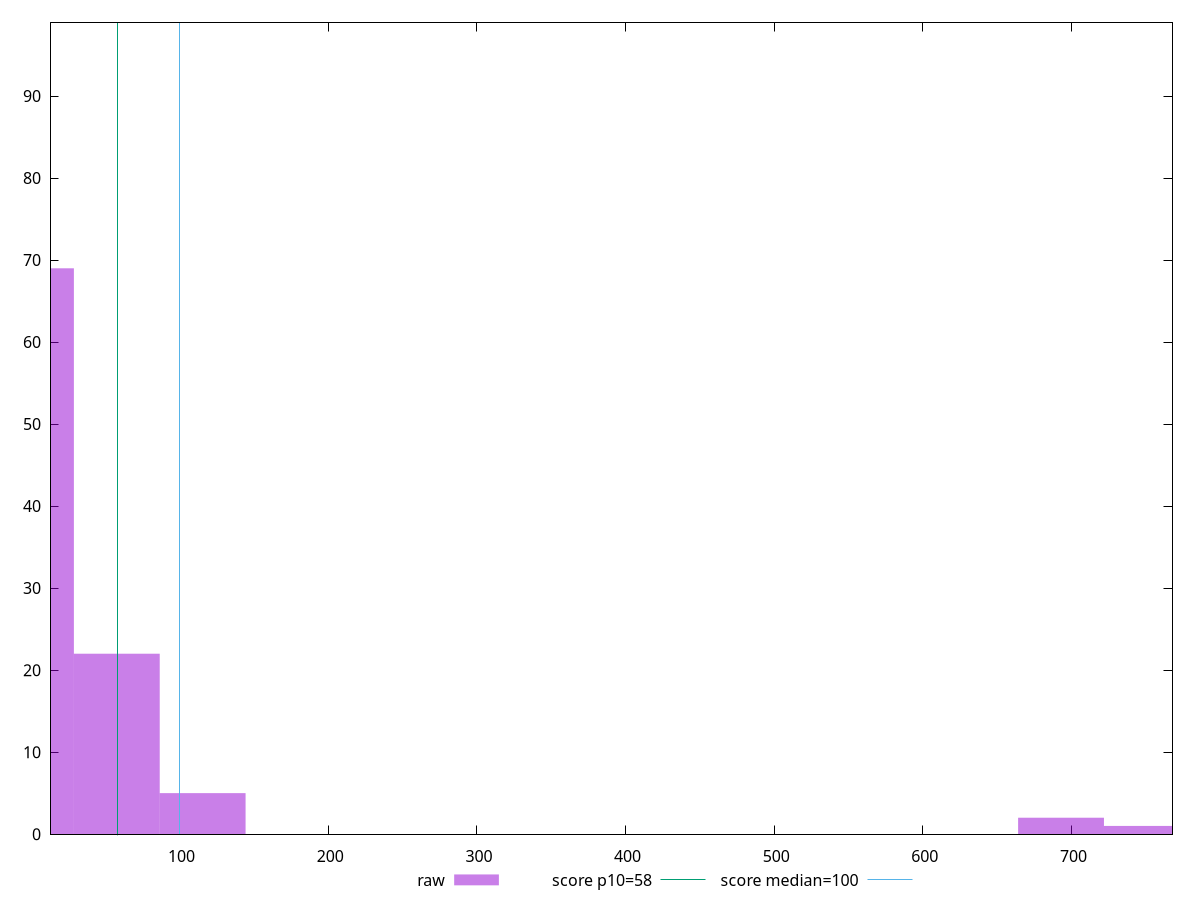 reset

$raw <<EOF
750.761438800468 1
693.0105588927397 2
57.75087990772831 22
0 69
115.50175981545662 5
EOF

set key outside below
set boxwidth 57.75087990772831
set xrange [12.8:768]
set yrange [0:99]
set trange [0:99]
set style fill transparent solid 0.5 noborder

set parametric
set terminal svg size 640, 490 enhanced background rgb 'white'
set output "report/report_00029_2021-02-24T13-36-40.390Z/estimated-input-latency/samples/card/raw/histogram.svg"

plot $raw title "raw" with boxes, \
     58,t title "score p10=58", \
     100,t title "score median=100"

reset
